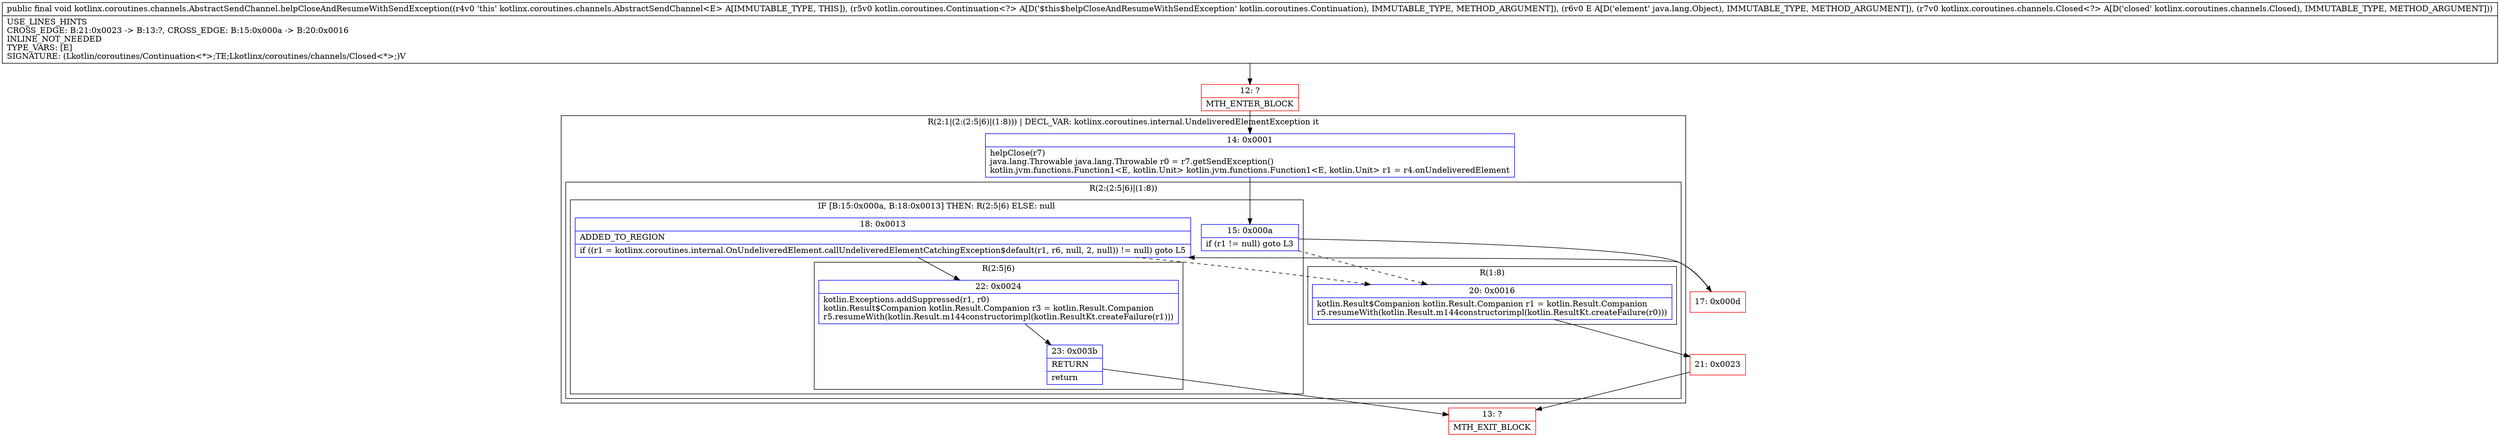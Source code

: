 digraph "CFG forkotlinx.coroutines.channels.AbstractSendChannel.helpCloseAndResumeWithSendException(Lkotlin\/coroutines\/Continuation;Ljava\/lang\/Object;Lkotlinx\/coroutines\/channels\/Closed;)V" {
subgraph cluster_Region_53438723 {
label = "R(2:1|(2:(2:5|6)|(1:8))) | DECL_VAR: kotlinx.coroutines.internal.UndeliveredElementException it\l";
node [shape=record,color=blue];
Node_14 [shape=record,label="{14\:\ 0x0001|helpClose(r7)\ljava.lang.Throwable java.lang.Throwable r0 = r7.getSendException()\lkotlin.jvm.functions.Function1\<E, kotlin.Unit\> kotlin.jvm.functions.Function1\<E, kotlin.Unit\> r1 = r4.onUndeliveredElement\l}"];
subgraph cluster_Region_1643843354 {
label = "R(2:(2:5|6)|(1:8))";
node [shape=record,color=blue];
subgraph cluster_IfRegion_2098143206 {
label = "IF [B:15:0x000a, B:18:0x0013] THEN: R(2:5|6) ELSE: null";
node [shape=record,color=blue];
Node_15 [shape=record,label="{15\:\ 0x000a|if (r1 != null) goto L3\l}"];
Node_18 [shape=record,label="{18\:\ 0x0013|ADDED_TO_REGION\l|if ((r1 = kotlinx.coroutines.internal.OnUndeliveredElement.callUndeliveredElementCatchingException$default(r1, r6, null, 2, null)) != null) goto L5\l}"];
subgraph cluster_Region_1247120463 {
label = "R(2:5|6)";
node [shape=record,color=blue];
Node_22 [shape=record,label="{22\:\ 0x0024|kotlin.Exceptions.addSuppressed(r1, r0)\lkotlin.Result$Companion kotlin.Result.Companion r3 = kotlin.Result.Companion\lr5.resumeWith(kotlin.Result.m144constructorimpl(kotlin.ResultKt.createFailure(r1)))\l}"];
Node_23 [shape=record,label="{23\:\ 0x003b|RETURN\l|return\l}"];
}
}
subgraph cluster_Region_823042830 {
label = "R(1:8)";
node [shape=record,color=blue];
Node_20 [shape=record,label="{20\:\ 0x0016|kotlin.Result$Companion kotlin.Result.Companion r1 = kotlin.Result.Companion\lr5.resumeWith(kotlin.Result.m144constructorimpl(kotlin.ResultKt.createFailure(r0)))\l}"];
}
}
}
Node_12 [shape=record,color=red,label="{12\:\ ?|MTH_ENTER_BLOCK\l}"];
Node_17 [shape=record,color=red,label="{17\:\ 0x000d}"];
Node_13 [shape=record,color=red,label="{13\:\ ?|MTH_EXIT_BLOCK\l}"];
Node_21 [shape=record,color=red,label="{21\:\ 0x0023}"];
MethodNode[shape=record,label="{public final void kotlinx.coroutines.channels.AbstractSendChannel.helpCloseAndResumeWithSendException((r4v0 'this' kotlinx.coroutines.channels.AbstractSendChannel\<E\> A[IMMUTABLE_TYPE, THIS]), (r5v0 kotlin.coroutines.Continuation\<?\> A[D('$this$helpCloseAndResumeWithSendException' kotlin.coroutines.Continuation), IMMUTABLE_TYPE, METHOD_ARGUMENT]), (r6v0 E A[D('element' java.lang.Object), IMMUTABLE_TYPE, METHOD_ARGUMENT]), (r7v0 kotlinx.coroutines.channels.Closed\<?\> A[D('closed' kotlinx.coroutines.channels.Closed), IMMUTABLE_TYPE, METHOD_ARGUMENT]))  | USE_LINES_HINTS\lCROSS_EDGE: B:21:0x0023 \-\> B:13:?, CROSS_EDGE: B:15:0x000a \-\> B:20:0x0016\lINLINE_NOT_NEEDED\lTYPE_VARS: [E]\lSIGNATURE: (Lkotlin\/coroutines\/Continuation\<*\>;TE;Lkotlinx\/coroutines\/channels\/Closed\<*\>;)V\l}"];
MethodNode -> Node_12;Node_14 -> Node_15;
Node_15 -> Node_17;
Node_15 -> Node_20[style=dashed];
Node_18 -> Node_22;
Node_18 -> Node_20[style=dashed];
Node_22 -> Node_23;
Node_23 -> Node_13;
Node_20 -> Node_21;
Node_12 -> Node_14;
Node_17 -> Node_18;
Node_21 -> Node_13;
}

